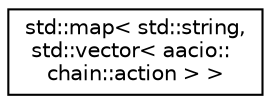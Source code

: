 digraph "Graphical Class Hierarchy"
{
  edge [fontname="Helvetica",fontsize="10",labelfontname="Helvetica",labelfontsize="10"];
  node [fontname="Helvetica",fontsize="10",shape=record];
  rankdir="LR";
  Node0 [label="std::map\< std::string,\l std::vector\< aacio::\lchain::action \> \>",height=0.2,width=0.4,color="black", fillcolor="white", style="filled",URL="$classstd_1_1map.html"];
}
